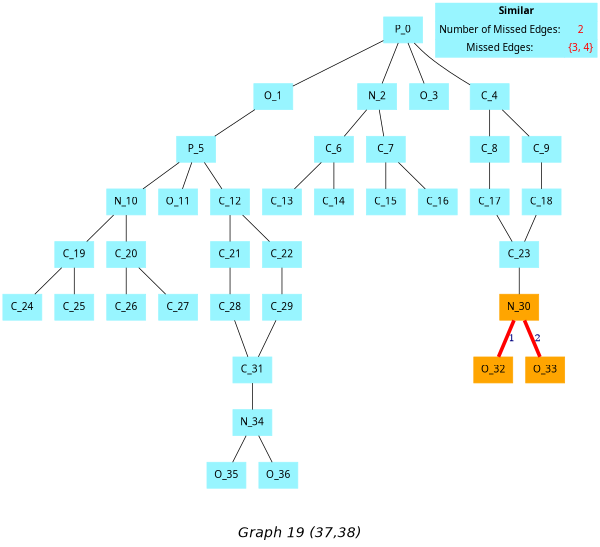 graph "result" {
graph [ fontname="Helvetica-Oblique", fontsize=20,
label="\n\nGraph 19 (37,38)", size="4,4" ];
node [ label="\N", shape=box, sides=4, color=cadetblue1,
style=filled, fontname="Helvetica-Outline" ];
P_0;
O_1;
N_2;
O_3;
C_4;
P_5;
C_6;
C_7;
C_8;
C_9;
N_10;
O_11;
C_12;
C_13;
C_14;
C_15;
C_16;
C_17;
C_18;
C_19;
C_20;
C_21;
C_22;
C_23;
C_24;
C_25;
C_26;
C_27;
C_28;
C_29;
N_30 [color=orange];
C_31;
O_32 [color=orange];
O_33 [color=orange];
N_34;
O_35;
O_36;
P_0 -- O_1;
P_0 -- N_2;
P_0 -- O_3;
P_0 -- C_4;
O_1 -- P_5;
N_2 -- C_6;
N_2 -- C_7;
C_4 -- C_8;
C_4 -- C_9;
P_5 -- N_10;
P_5 -- O_11;
P_5 -- C_12;
C_6 -- C_13;
C_6 -- C_14;
C_7 -- C_15;
C_7 -- C_16;
C_8 -- C_17;
C_9 -- C_18;
N_10 -- C_19;
N_10 -- C_20;
C_12 -- C_21;
C_12 -- C_22;
C_17 -- C_23;
C_18 -- C_23;
C_19 -- C_24;
C_19 -- C_25;
C_20 -- C_26;
C_20 -- C_27;
C_21 -- C_28;
C_22 -- C_29;
C_23 -- N_30;
C_28 -- C_31;
C_29 -- C_31;
N_30 -- O_32 [label="1", fontcolor=navy, color=red, style=bold, penwidth=5];
N_30 -- O_33 [label="2", fontcolor=navy, color=red, style=bold, penwidth=5];
C_31 -- N_34;
N_34 -- O_35;
N_34 -- O_36;
{ Legend [shape=none, margin=0, label=<
  <TABLE BORDER="0" CELLBORDER="1" CELLSPACING="0" CELLPADDING="4">
   <TR>
    <TD COLSPAN="2"><B>Similar</B></TD>
   </TR>
   <TR>
    <TD>Number of Missed Edges:</TD>
    <TD><FONT COLOR="red">2</FONT></TD>
   </TR>
   <TR>
    <TD>Missed Edges:</TD>
    <TD><FONT COLOR="red">{3, 4}</FONT></TD>
   </TR>
  </TABLE>
 >];
}

}
